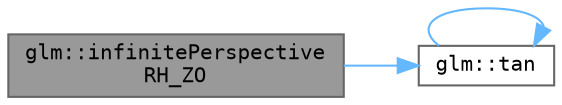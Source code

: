 digraph "glm::infinitePerspectiveRH_ZO"
{
 // LATEX_PDF_SIZE
  bgcolor="transparent";
  edge [fontname=Terminal,fontsize=10,labelfontname=Helvetica,labelfontsize=10];
  node [fontname=Terminal,fontsize=10,shape=box,height=0.2,width=0.4];
  rankdir="LR";
  Node1 [label="glm::infinitePerspective\lRH_ZO",height=0.2,width=0.4,color="gray40", fillcolor="grey60", style="filled", fontcolor="black",tooltip=" "];
  Node1 -> Node2 [color="steelblue1",style="solid"];
  Node2 [label="glm::tan",height=0.2,width=0.4,color="grey40", fillcolor="white", style="filled",URL="$group__core__func__trigonometric.html#gae5727eacf7692c197af6298b6d4ad922",tooltip=" "];
  Node2 -> Node2 [color="steelblue1",style="solid"];
}

